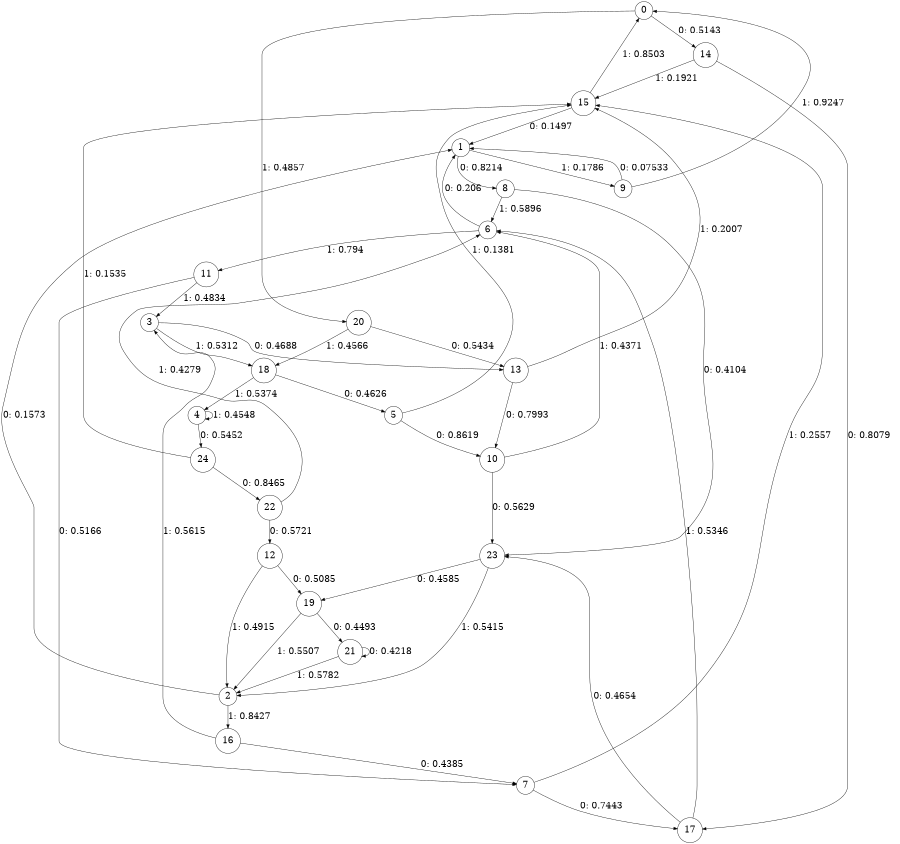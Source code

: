 digraph "ch13randomL9" {
size = "6,8.5";
ratio = "fill";
node [shape = circle];
node [fontsize = 24];
edge [fontsize = 24];
0 -> 14 [label = "0: 0.5143   "];
0 -> 20 [label = "1: 0.4857   "];
1 -> 8 [label = "0: 0.8214   "];
1 -> 9 [label = "1: 0.1786   "];
2 -> 1 [label = "0: 0.1573   "];
2 -> 16 [label = "1: 0.8427   "];
3 -> 13 [label = "0: 0.4688   "];
3 -> 18 [label = "1: 0.5312   "];
4 -> 24 [label = "0: 0.5452   "];
4 -> 4 [label = "1: 0.4548   "];
5 -> 10 [label = "0: 0.8619   "];
5 -> 15 [label = "1: 0.1381   "];
6 -> 1 [label = "0: 0.206    "];
6 -> 11 [label = "1: 0.794    "];
7 -> 17 [label = "0: 0.7443   "];
7 -> 15 [label = "1: 0.2557   "];
8 -> 23 [label = "0: 0.4104   "];
8 -> 6 [label = "1: 0.5896   "];
9 -> 1 [label = "0: 0.07533  "];
9 -> 0 [label = "1: 0.9247   "];
10 -> 23 [label = "0: 0.5629   "];
10 -> 6 [label = "1: 0.4371   "];
11 -> 7 [label = "0: 0.5166   "];
11 -> 3 [label = "1: 0.4834   "];
12 -> 19 [label = "0: 0.5085   "];
12 -> 2 [label = "1: 0.4915   "];
13 -> 10 [label = "0: 0.7993   "];
13 -> 15 [label = "1: 0.2007   "];
14 -> 17 [label = "0: 0.8079   "];
14 -> 15 [label = "1: 0.1921   "];
15 -> 1 [label = "0: 0.1497   "];
15 -> 0 [label = "1: 0.8503   "];
16 -> 7 [label = "0: 0.4385   "];
16 -> 3 [label = "1: 0.5615   "];
17 -> 23 [label = "0: 0.4654   "];
17 -> 6 [label = "1: 0.5346   "];
18 -> 5 [label = "0: 0.4626   "];
18 -> 4 [label = "1: 0.5374   "];
19 -> 21 [label = "0: 0.4493   "];
19 -> 2 [label = "1: 0.5507   "];
20 -> 13 [label = "0: 0.5434   "];
20 -> 18 [label = "1: 0.4566   "];
21 -> 21 [label = "0: 0.4218   "];
21 -> 2 [label = "1: 0.5782   "];
22 -> 12 [label = "0: 0.5721   "];
22 -> 6 [label = "1: 0.4279   "];
23 -> 19 [label = "0: 0.4585   "];
23 -> 2 [label = "1: 0.5415   "];
24 -> 22 [label = "0: 0.8465   "];
24 -> 15 [label = "1: 0.1535   "];
}